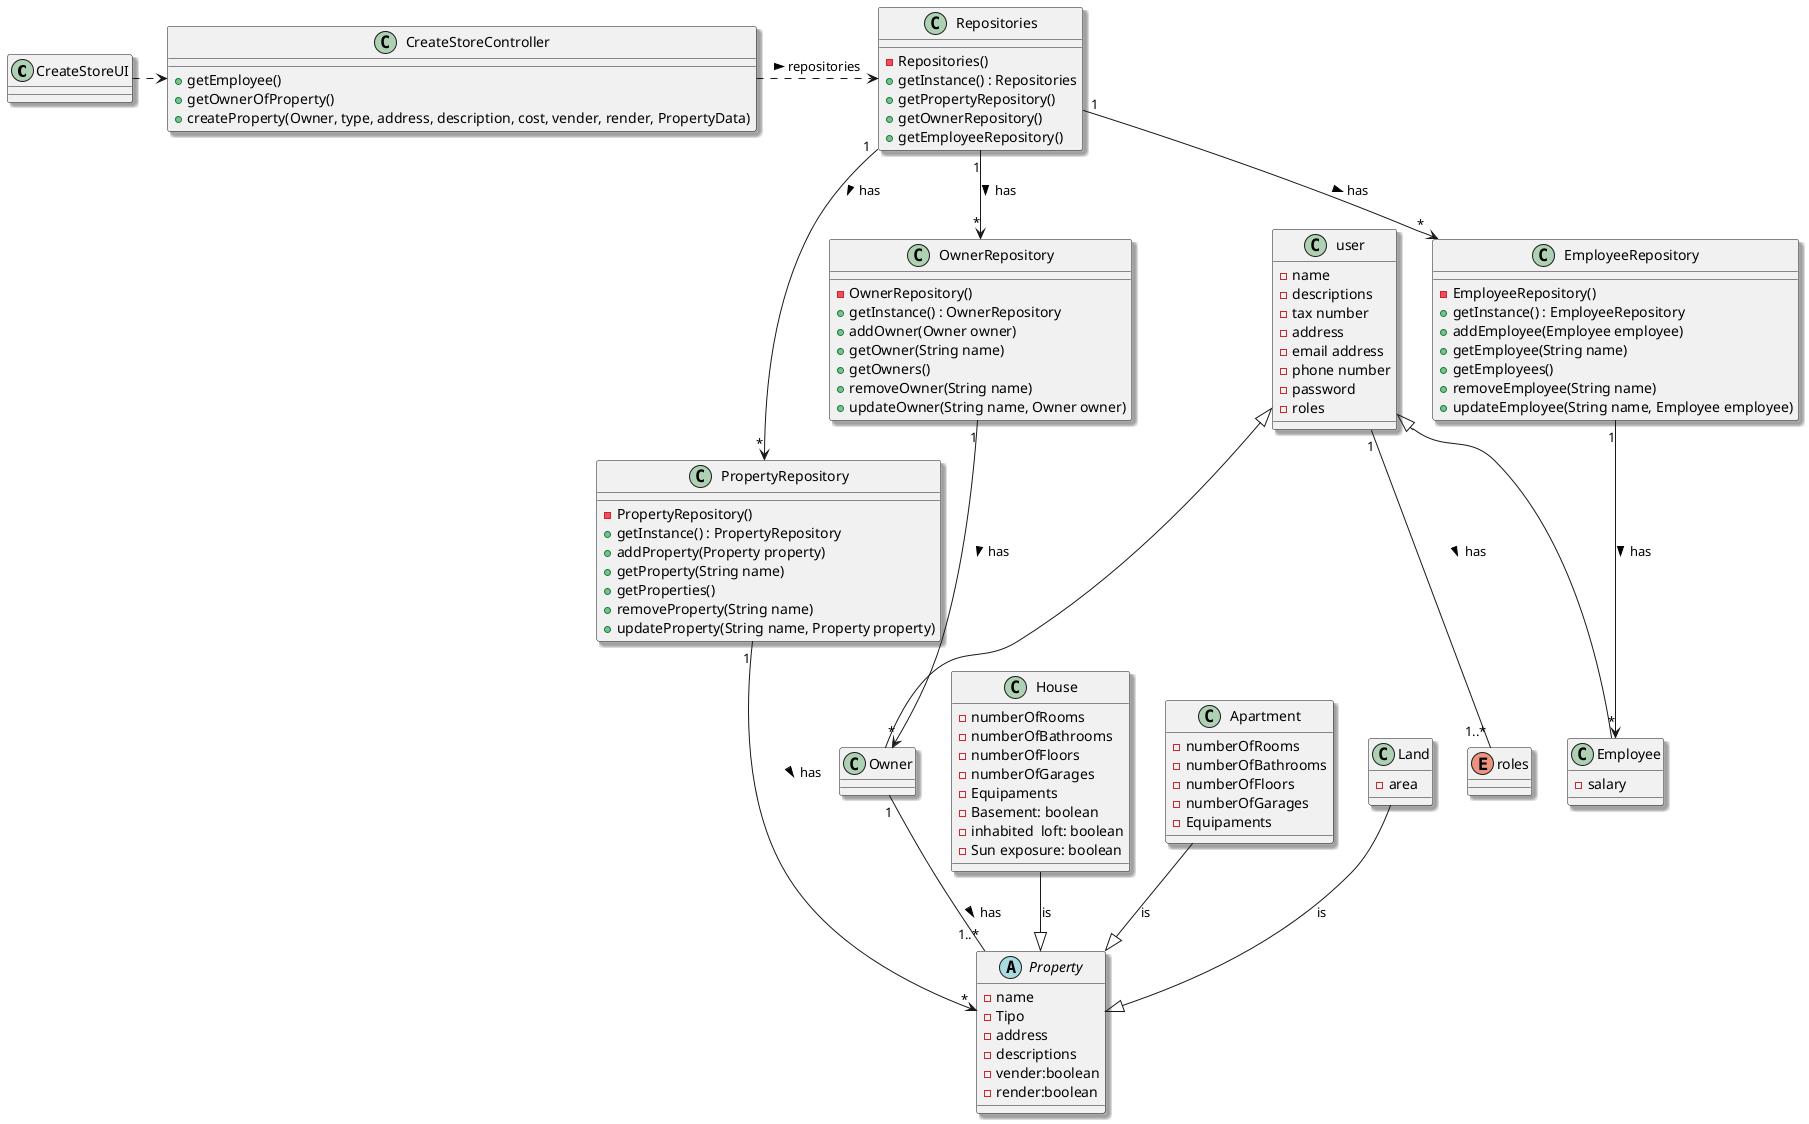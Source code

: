 @startuml
'https://plantuml.com/class-diagram
skinparam monochrome false
skinparam packageStyle rectangle
skinparam shadowing true
top to bottom direction

class CreateStoreUI{
}

class CreateStoreController{
   + getEmployee()
   + getOwnerOfProperty()
   + createProperty(Owner, type, address, description, cost, vender, render, PropertyData)
}

class user{
    - name
    - descriptions
    - tax number
    - address
    - email address
    - phone number
    - password
    - roles

}

enum roles{

}

class Owner extends user{
}

class Employee extends user{
    -salary
}

abstract class Property {
    - name
    - Tipo
    - address
    - descriptions
    - vender:boolean
    - render:boolean
}

class Repositories {
    - Repositories()
    + getInstance() : Repositories
    + getPropertyRepository()
    + getOwnerRepository()
    + getEmployeeRepository()

}

class PropertyRepository {
    - PropertyRepository()
    + getInstance() : PropertyRepository
    + addProperty(Property property)
    + getProperty(String name)
    + getProperties()
    + removeProperty(String name)
    + updateProperty(String name, Property property)
}

class OwnerRepository {
    - OwnerRepository()
    + getInstance() : OwnerRepository
    + addOwner(Owner owner)
    + getOwner(String name)
    + getOwners()
    + removeOwner(String name)
    + updateOwner(String name, Owner owner)
}

class EmployeeRepository {
    - EmployeeRepository()
    + getInstance() : EmployeeRepository
    + addEmployee(Employee employee)
    + getEmployee(String name)
    + getEmployees()
    + removeEmployee(String name)
    + updateEmployee(String name, Employee employee)
}

class House{
    - numberOfRooms
    - numberOfBathrooms
    - numberOfFloors
    - numberOfGarages
    - Equipaments
    - Basement: boolean
    - inhabited  loft: boolean
    - Sun exposure: boolean
}
class Apartment{
    - numberOfRooms
    - numberOfBathrooms
    - numberOfFloors
    - numberOfGarages
    - Equipaments

}
class Land{
    - area
}


CreateStoreUI .> CreateStoreController
CreateStoreController .> Repositories : repositories >
Repositories "1" --> "*" PropertyRepository : has >
Repositories "1" --> "*" OwnerRepository : has >
Repositories "1" --> "*" EmployeeRepository : has >
PropertyRepository "1" --> "*" Property : has >
OwnerRepository "1" --> "*" Owner : has >
EmployeeRepository "1" --> "*" Employee : has >
user "1"--"1..*" roles : has >
Owner "1"--"1..*" Property : has >
House  --|>  Property  : is
Apartment  --|>  Property : is
Land  --|>  Property : is














@enduml